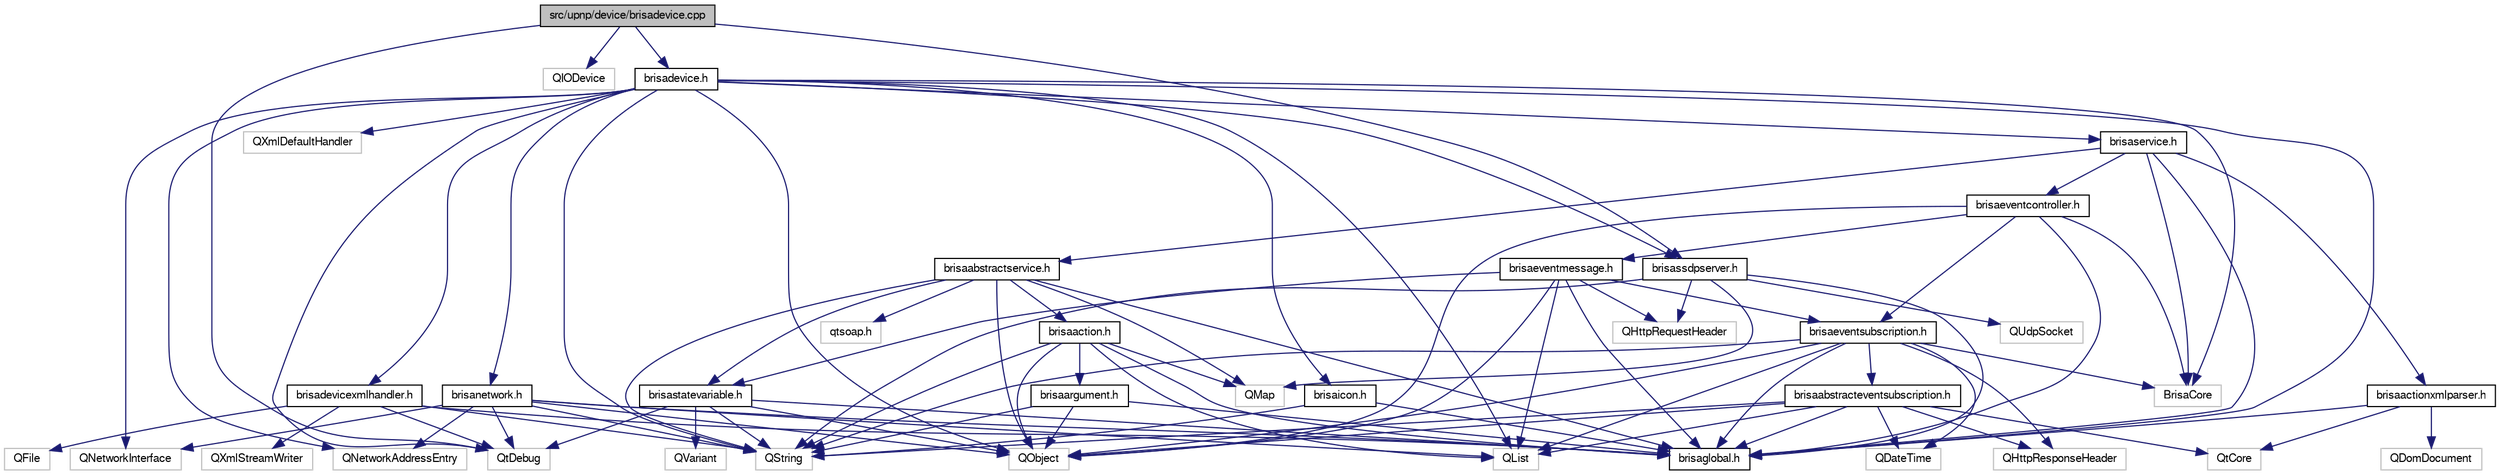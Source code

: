 digraph G
{
  bgcolor="transparent";
  edge [fontname="FreeSans",fontsize="10",labelfontname="FreeSans",labelfontsize="10"];
  node [fontname="FreeSans",fontsize="10",shape=record];
  Node1 [label="src/upnp/device/brisadevice.cpp",height=0.2,width=0.4,color="black", fillcolor="grey75", style="filled" fontcolor="black"];
  Node1 -> Node2 [color="midnightblue",fontsize="10",style="solid",fontname="FreeSans"];
  Node2 [label="QtDebug",height=0.2,width=0.4,color="grey75"];
  Node1 -> Node3 [color="midnightblue",fontsize="10",style="solid",fontname="FreeSans"];
  Node3 [label="QIODevice",height=0.2,width=0.4,color="grey75"];
  Node1 -> Node4 [color="midnightblue",fontsize="10",style="solid",fontname="FreeSans"];
  Node4 [label="brisadevice.h",height=0.2,width=0.4,color="black",URL="$brisadevice_8h.html"];
  Node4 -> Node5 [color="midnightblue",fontsize="10",style="solid",fontname="FreeSans"];
  Node5 [label="QString",height=0.2,width=0.4,color="grey75"];
  Node4 -> Node6 [color="midnightblue",fontsize="10",style="solid",fontname="FreeSans"];
  Node6 [label="QList",height=0.2,width=0.4,color="grey75"];
  Node4 -> Node7 [color="midnightblue",fontsize="10",style="solid",fontname="FreeSans"];
  Node7 [label="QXmlDefaultHandler",height=0.2,width=0.4,color="grey75"];
  Node4 -> Node8 [color="midnightblue",fontsize="10",style="solid",fontname="FreeSans"];
  Node8 [label="QNetworkInterface",height=0.2,width=0.4,color="grey75"];
  Node4 -> Node9 [color="midnightblue",fontsize="10",style="solid",fontname="FreeSans"];
  Node9 [label="QNetworkAddressEntry",height=0.2,width=0.4,color="grey75"];
  Node4 -> Node2 [color="midnightblue",fontsize="10",style="solid",fontname="FreeSans"];
  Node4 -> Node10 [color="midnightblue",fontsize="10",style="solid",fontname="FreeSans"];
  Node10 [label="QObject",height=0.2,width=0.4,color="grey75"];
  Node4 -> Node11 [color="midnightblue",fontsize="10",style="solid",fontname="FreeSans"];
  Node11 [label="BrisaCore",height=0.2,width=0.4,color="grey75"];
  Node4 -> Node12 [color="midnightblue",fontsize="10",style="solid",fontname="FreeSans"];
  Node12 [label="brisanetwork.h",height=0.2,width=0.4,color="black",URL="$brisanetwork_8h.html"];
  Node12 -> Node5 [color="midnightblue",fontsize="10",style="solid",fontname="FreeSans"];
  Node12 -> Node6 [color="midnightblue",fontsize="10",style="solid",fontname="FreeSans"];
  Node12 -> Node8 [color="midnightblue",fontsize="10",style="solid",fontname="FreeSans"];
  Node12 -> Node9 [color="midnightblue",fontsize="10",style="solid",fontname="FreeSans"];
  Node12 -> Node2 [color="midnightblue",fontsize="10",style="solid",fontname="FreeSans"];
  Node12 -> Node10 [color="midnightblue",fontsize="10",style="solid",fontname="FreeSans"];
  Node12 -> Node13 [color="midnightblue",fontsize="10",style="solid",fontname="FreeSans"];
  Node13 [label="brisaglobal.h",height=0.2,width=0.4,color="black",URL="$brisaglobal_8h.html"];
  Node4 -> Node14 [color="midnightblue",fontsize="10",style="solid",fontname="FreeSans"];
  Node14 [label="brisadevicexmlhandler.h",height=0.2,width=0.4,color="black",URL="$brisadevicexmlhandler_8h.html"];
  Node14 -> Node15 [color="midnightblue",fontsize="10",style="solid",fontname="FreeSans"];
  Node15 [label="QXmlStreamWriter",height=0.2,width=0.4,color="grey75"];
  Node14 -> Node5 [color="midnightblue",fontsize="10",style="solid",fontname="FreeSans"];
  Node14 -> Node16 [color="midnightblue",fontsize="10",style="solid",fontname="FreeSans"];
  Node16 [label="QFile",height=0.2,width=0.4,color="grey75"];
  Node14 -> Node2 [color="midnightblue",fontsize="10",style="solid",fontname="FreeSans"];
  Node14 -> Node13 [color="midnightblue",fontsize="10",style="solid",fontname="FreeSans"];
  Node4 -> Node17 [color="midnightblue",fontsize="10",style="solid",fontname="FreeSans"];
  Node17 [label="brisaservice.h",height=0.2,width=0.4,color="black",URL="$brisaservice_8h.html"];
  Node17 -> Node18 [color="midnightblue",fontsize="10",style="solid",fontname="FreeSans"];
  Node18 [label="brisaabstractservice.h",height=0.2,width=0.4,color="black",URL="$brisaabstractservice_8h.html"];
  Node18 -> Node19 [color="midnightblue",fontsize="10",style="solid",fontname="FreeSans"];
  Node19 [label="brisaaction.h",height=0.2,width=0.4,color="black",URL="$brisaaction_8h.html"];
  Node19 -> Node20 [color="midnightblue",fontsize="10",style="solid",fontname="FreeSans"];
  Node20 [label="brisaargument.h",height=0.2,width=0.4,color="black",URL="$brisaargument_8h.html"];
  Node20 -> Node10 [color="midnightblue",fontsize="10",style="solid",fontname="FreeSans"];
  Node20 -> Node5 [color="midnightblue",fontsize="10",style="solid",fontname="FreeSans"];
  Node20 -> Node13 [color="midnightblue",fontsize="10",style="solid",fontname="FreeSans"];
  Node19 -> Node13 [color="midnightblue",fontsize="10",style="solid",fontname="FreeSans"];
  Node19 -> Node5 [color="midnightblue",fontsize="10",style="solid",fontname="FreeSans"];
  Node19 -> Node6 [color="midnightblue",fontsize="10",style="solid",fontname="FreeSans"];
  Node19 -> Node21 [color="midnightblue",fontsize="10",style="solid",fontname="FreeSans"];
  Node21 [label="QMap",height=0.2,width=0.4,color="grey75"];
  Node19 -> Node10 [color="midnightblue",fontsize="10",style="solid",fontname="FreeSans"];
  Node18 -> Node22 [color="midnightblue",fontsize="10",style="solid",fontname="FreeSans"];
  Node22 [label="brisastatevariable.h",height=0.2,width=0.4,color="black",URL="$brisastatevariable_8h.html"];
  Node22 -> Node5 [color="midnightblue",fontsize="10",style="solid",fontname="FreeSans"];
  Node22 -> Node23 [color="midnightblue",fontsize="10",style="solid",fontname="FreeSans"];
  Node23 [label="QVariant",height=0.2,width=0.4,color="grey75"];
  Node22 -> Node10 [color="midnightblue",fontsize="10",style="solid",fontname="FreeSans"];
  Node22 -> Node2 [color="midnightblue",fontsize="10",style="solid",fontname="FreeSans"];
  Node22 -> Node13 [color="midnightblue",fontsize="10",style="solid",fontname="FreeSans"];
  Node18 -> Node13 [color="midnightblue",fontsize="10",style="solid",fontname="FreeSans"];
  Node18 -> Node24 [color="midnightblue",fontsize="10",style="solid",fontname="FreeSans"];
  Node24 [label="qtsoap.h",height=0.2,width=0.4,color="grey75"];
  Node18 -> Node21 [color="midnightblue",fontsize="10",style="solid",fontname="FreeSans"];
  Node18 -> Node5 [color="midnightblue",fontsize="10",style="solid",fontname="FreeSans"];
  Node18 -> Node10 [color="midnightblue",fontsize="10",style="solid",fontname="FreeSans"];
  Node17 -> Node13 [color="midnightblue",fontsize="10",style="solid",fontname="FreeSans"];
  Node17 -> Node25 [color="midnightblue",fontsize="10",style="solid",fontname="FreeSans"];
  Node25 [label="brisaeventcontroller.h",height=0.2,width=0.4,color="black",URL="$brisaeventcontroller_8h.html"];
  Node25 -> Node26 [color="midnightblue",fontsize="10",style="solid",fontname="FreeSans"];
  Node26 [label="brisaeventmessage.h",height=0.2,width=0.4,color="black",URL="$brisaeventmessage_8h.html"];
  Node26 -> Node10 [color="midnightblue",fontsize="10",style="solid",fontname="FreeSans"];
  Node26 -> Node6 [color="midnightblue",fontsize="10",style="solid",fontname="FreeSans"];
  Node26 -> Node27 [color="midnightblue",fontsize="10",style="solid",fontname="FreeSans"];
  Node27 [label="QHttpRequestHeader",height=0.2,width=0.4,color="grey75"];
  Node26 -> Node22 [color="midnightblue",fontsize="10",style="solid",fontname="FreeSans"];
  Node26 -> Node28 [color="midnightblue",fontsize="10",style="solid",fontname="FreeSans"];
  Node28 [label="brisaeventsubscription.h",height=0.2,width=0.4,color="black",URL="$brisaeventsubscription_8h.html"];
  Node28 -> Node29 [color="midnightblue",fontsize="10",style="solid",fontname="FreeSans"];
  Node29 [label="brisaabstracteventsubscription.h",height=0.2,width=0.4,color="black",URL="$brisaabstracteventsubscription_8h.html"];
  Node29 -> Node30 [color="midnightblue",fontsize="10",style="solid",fontname="FreeSans"];
  Node30 [label="QDateTime",height=0.2,width=0.4,color="grey75"];
  Node29 -> Node6 [color="midnightblue",fontsize="10",style="solid",fontname="FreeSans"];
  Node29 -> Node5 [color="midnightblue",fontsize="10",style="solid",fontname="FreeSans"];
  Node29 -> Node31 [color="midnightblue",fontsize="10",style="solid",fontname="FreeSans"];
  Node31 [label="QHttpResponseHeader",height=0.2,width=0.4,color="grey75"];
  Node29 -> Node10 [color="midnightblue",fontsize="10",style="solid",fontname="FreeSans"];
  Node29 -> Node32 [color="midnightblue",fontsize="10",style="solid",fontname="FreeSans"];
  Node32 [label="QtCore",height=0.2,width=0.4,color="grey75"];
  Node29 -> Node13 [color="midnightblue",fontsize="10",style="solid",fontname="FreeSans"];
  Node28 -> Node13 [color="midnightblue",fontsize="10",style="solid",fontname="FreeSans"];
  Node28 -> Node11 [color="midnightblue",fontsize="10",style="solid",fontname="FreeSans"];
  Node28 -> Node30 [color="midnightblue",fontsize="10",style="solid",fontname="FreeSans"];
  Node28 -> Node6 [color="midnightblue",fontsize="10",style="solid",fontname="FreeSans"];
  Node28 -> Node5 [color="midnightblue",fontsize="10",style="solid",fontname="FreeSans"];
  Node28 -> Node31 [color="midnightblue",fontsize="10",style="solid",fontname="FreeSans"];
  Node28 -> Node10 [color="midnightblue",fontsize="10",style="solid",fontname="FreeSans"];
  Node26 -> Node13 [color="midnightblue",fontsize="10",style="solid",fontname="FreeSans"];
  Node25 -> Node28 [color="midnightblue",fontsize="10",style="solid",fontname="FreeSans"];
  Node25 -> Node13 [color="midnightblue",fontsize="10",style="solid",fontname="FreeSans"];
  Node25 -> Node11 [color="midnightblue",fontsize="10",style="solid",fontname="FreeSans"];
  Node25 -> Node10 [color="midnightblue",fontsize="10",style="solid",fontname="FreeSans"];
  Node17 -> Node33 [color="midnightblue",fontsize="10",style="solid",fontname="FreeSans"];
  Node33 [label="brisaactionxmlparser.h",height=0.2,width=0.4,color="black",URL="$brisaactionxmlparser_8h.html"];
  Node33 -> Node32 [color="midnightblue",fontsize="10",style="solid",fontname="FreeSans"];
  Node33 -> Node34 [color="midnightblue",fontsize="10",style="solid",fontname="FreeSans"];
  Node34 [label="QDomDocument",height=0.2,width=0.4,color="grey75"];
  Node33 -> Node13 [color="midnightblue",fontsize="10",style="solid",fontname="FreeSans"];
  Node17 -> Node11 [color="midnightblue",fontsize="10",style="solid",fontname="FreeSans"];
  Node4 -> Node35 [color="midnightblue",fontsize="10",style="solid",fontname="FreeSans"];
  Node35 [label="brisassdpserver.h",height=0.2,width=0.4,color="black",URL="$brisassdpserver_8h.html"];
  Node35 -> Node36 [color="midnightblue",fontsize="10",style="solid",fontname="FreeSans"];
  Node36 [label="QUdpSocket",height=0.2,width=0.4,color="grey75"];
  Node35 -> Node27 [color="midnightblue",fontsize="10",style="solid",fontname="FreeSans"];
  Node35 -> Node21 [color="midnightblue",fontsize="10",style="solid",fontname="FreeSans"];
  Node35 -> Node5 [color="midnightblue",fontsize="10",style="solid",fontname="FreeSans"];
  Node35 -> Node13 [color="midnightblue",fontsize="10",style="solid",fontname="FreeSans"];
  Node4 -> Node37 [color="midnightblue",fontsize="10",style="solid",fontname="FreeSans"];
  Node37 [label="brisaicon.h",height=0.2,width=0.4,color="black",URL="$brisaicon_8h.html"];
  Node37 -> Node5 [color="midnightblue",fontsize="10",style="solid",fontname="FreeSans"];
  Node37 -> Node13 [color="midnightblue",fontsize="10",style="solid",fontname="FreeSans"];
  Node4 -> Node13 [color="midnightblue",fontsize="10",style="solid",fontname="FreeSans"];
  Node1 -> Node35 [color="midnightblue",fontsize="10",style="solid",fontname="FreeSans"];
}
